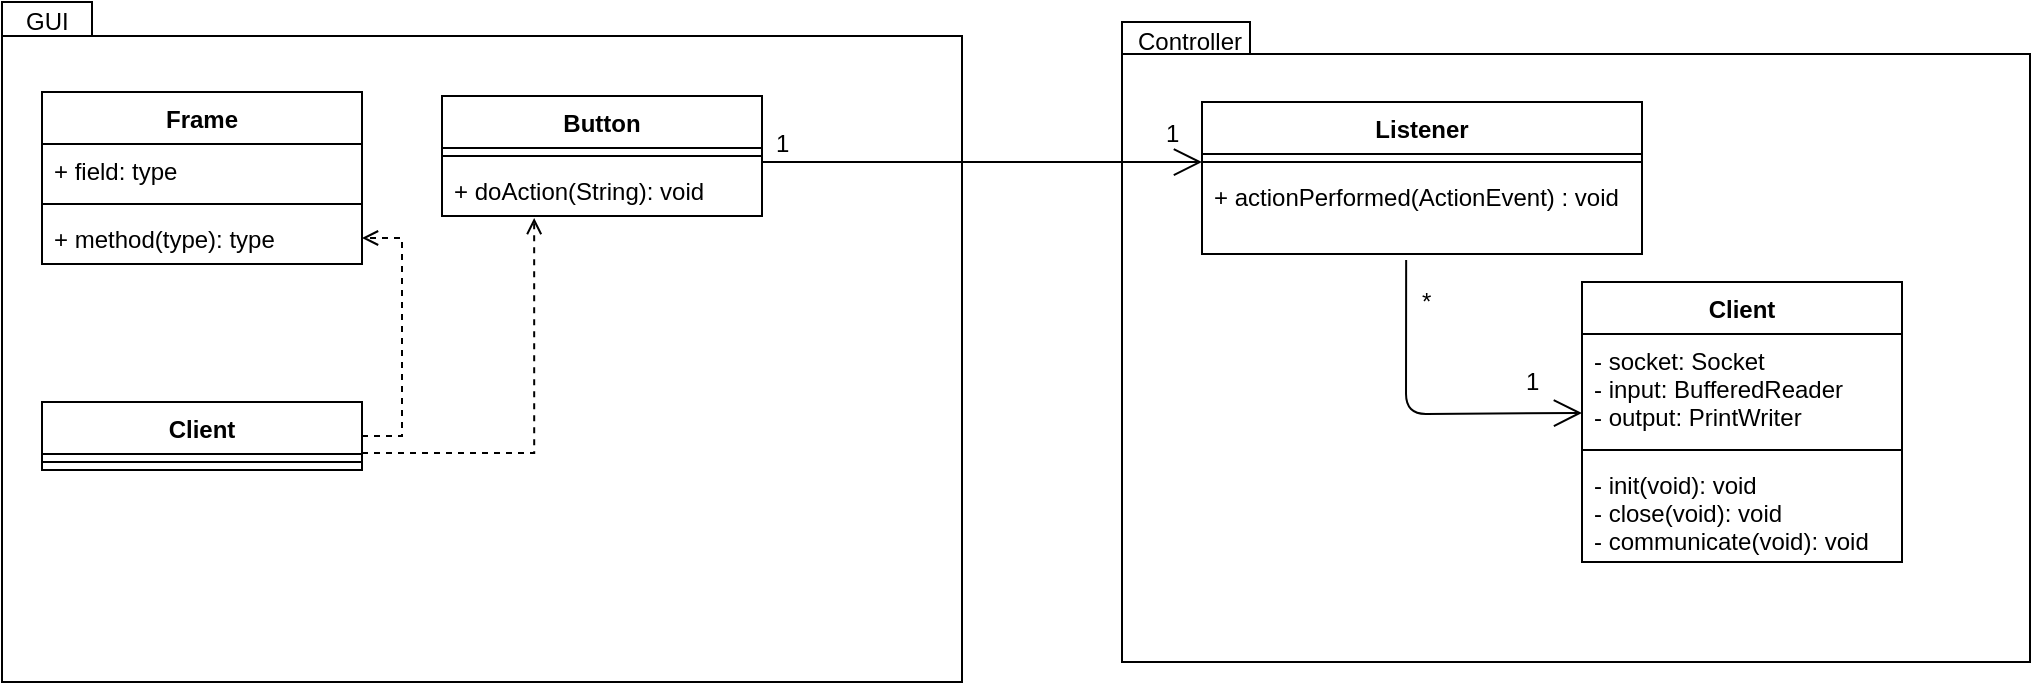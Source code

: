 <mxfile version="10.5.9" type="device"><diagram id="1FSgIPnLK2E2wW9fyF6b" name="Page-1"><mxGraphModel dx="842" dy="548" grid="1" gridSize="10" guides="1" tooltips="1" connect="1" arrows="1" fold="1" page="1" pageScale="1" pageWidth="850" pageHeight="1100" math="0" shadow="0"><root><mxCell id="0"/><mxCell id="1" parent="0"/><mxCell id="QaRUB-SHU6aQcExJJlNz-1" value="" style="shape=folder;fontStyle=1;spacingTop=10;tabWidth=45;tabHeight=17;tabPosition=left;html=1;" parent="1" vertex="1"><mxGeometry x="20" y="20" width="480" height="340" as="geometry"/></mxCell><mxCell id="QaRUB-SHU6aQcExJJlNz-4" value="GUI" style="text;html=1;resizable=0;points=[];autosize=1;align=left;verticalAlign=top;spacingTop=-4;" parent="1" vertex="1"><mxGeometry x="30" y="20" width="40" height="20" as="geometry"/></mxCell><mxCell id="QaRUB-SHU6aQcExJJlNz-6" value="" style="shape=folder;fontStyle=1;spacingTop=10;tabWidth=64;tabHeight=16;tabPosition=left;html=1;" parent="1" vertex="1"><mxGeometry x="580" y="30" width="454" height="320" as="geometry"/></mxCell><mxCell id="QaRUB-SHU6aQcExJJlNz-7" value="Controller" style="text;html=1;resizable=0;points=[];autosize=1;align=left;verticalAlign=top;spacingTop=-4;" parent="1" vertex="1"><mxGeometry x="586" y="30" width="70" height="20" as="geometry"/></mxCell><mxCell id="QaRUB-SHU6aQcExJJlNz-12" value="Listener&#10;" style="swimlane;fontStyle=1;align=center;verticalAlign=top;childLayout=stackLayout;horizontal=1;startSize=26;horizontalStack=0;resizeParent=1;resizeParentMax=0;resizeLast=0;collapsible=1;marginBottom=0;" parent="1" vertex="1"><mxGeometry x="620" y="70" width="220" height="76" as="geometry"/></mxCell><mxCell id="QaRUB-SHU6aQcExJJlNz-14" value="" style="line;strokeWidth=1;fillColor=none;align=left;verticalAlign=middle;spacingTop=-1;spacingLeft=3;spacingRight=3;rotatable=0;labelPosition=right;points=[];portConstraint=eastwest;" parent="QaRUB-SHU6aQcExJJlNz-12" vertex="1"><mxGeometry y="26" width="220" height="8" as="geometry"/></mxCell><mxCell id="QaRUB-SHU6aQcExJJlNz-15" value="+ actionPerformed(ActionEvent) : void" style="text;strokeColor=none;fillColor=none;align=left;verticalAlign=top;spacingLeft=4;spacingRight=4;overflow=hidden;rotatable=0;points=[[0,0.5],[1,0.5]];portConstraint=eastwest;" parent="QaRUB-SHU6aQcExJJlNz-12" vertex="1"><mxGeometry y="34" width="220" height="42" as="geometry"/></mxCell><mxCell id="QaRUB-SHU6aQcExJJlNz-16" value="Client" style="swimlane;fontStyle=1;align=center;verticalAlign=top;childLayout=stackLayout;horizontal=1;startSize=26;horizontalStack=0;resizeParent=1;resizeParentMax=0;resizeLast=0;collapsible=1;marginBottom=0;" parent="1" vertex="1"><mxGeometry x="810" y="160" width="160" height="140" as="geometry"/></mxCell><mxCell id="QaRUB-SHU6aQcExJJlNz-17" value="- socket: Socket&#10;- input: BufferedReader&#10;- output: PrintWriter&#10;" style="text;strokeColor=none;fillColor=none;align=left;verticalAlign=top;spacingLeft=4;spacingRight=4;overflow=hidden;rotatable=0;points=[[0,0.5],[1,0.5]];portConstraint=eastwest;" parent="QaRUB-SHU6aQcExJJlNz-16" vertex="1"><mxGeometry y="26" width="160" height="54" as="geometry"/></mxCell><mxCell id="QaRUB-SHU6aQcExJJlNz-18" value="" style="line;strokeWidth=1;fillColor=none;align=left;verticalAlign=middle;spacingTop=-1;spacingLeft=3;spacingRight=3;rotatable=0;labelPosition=right;points=[];portConstraint=eastwest;" parent="QaRUB-SHU6aQcExJJlNz-16" vertex="1"><mxGeometry y="80" width="160" height="8" as="geometry"/></mxCell><mxCell id="QaRUB-SHU6aQcExJJlNz-19" value="- init(void): void&#10;- close(void): void&#10;- communicate(void): void&#10;" style="text;strokeColor=none;fillColor=none;align=left;verticalAlign=top;spacingLeft=4;spacingRight=4;overflow=hidden;rotatable=0;points=[[0,0.5],[1,0.5]];portConstraint=eastwest;" parent="QaRUB-SHU6aQcExJJlNz-16" vertex="1"><mxGeometry y="88" width="160" height="52" as="geometry"/></mxCell><mxCell id="QaRUB-SHU6aQcExJJlNz-21" value="" style="endArrow=open;endFill=1;endSize=12;html=1;exitX=0.464;exitY=1.071;exitDx=0;exitDy=0;exitPerimeter=0;" parent="1" source="QaRUB-SHU6aQcExJJlNz-15" edge="1"><mxGeometry width="160" relative="1" as="geometry"><mxPoint x="650" y="225.5" as="sourcePoint"/><mxPoint x="810" y="225.5" as="targetPoint"/><Array as="points"><mxPoint x="722" y="226"/></Array></mxGeometry></mxCell><mxCell id="QaRUB-SHU6aQcExJJlNz-22" value="1" style="text;html=1;resizable=0;points=[];autosize=1;align=left;verticalAlign=top;spacingTop=-4;" parent="1" vertex="1"><mxGeometry x="780" y="200" width="20" height="20" as="geometry"/></mxCell><mxCell id="QaRUB-SHU6aQcExJJlNz-24" value="*" style="text;html=1;resizable=0;points=[];autosize=1;align=left;verticalAlign=top;spacingTop=-4;" parent="1" vertex="1"><mxGeometry x="728" y="160" width="20" height="20" as="geometry"/></mxCell><mxCell id="QaRUB-SHU6aQcExJJlNz-28" value="Frame" style="swimlane;fontStyle=1;align=center;verticalAlign=top;childLayout=stackLayout;horizontal=1;startSize=26;horizontalStack=0;resizeParent=1;resizeParentMax=0;resizeLast=0;collapsible=1;marginBottom=0;" parent="1" vertex="1"><mxGeometry x="40" y="65" width="160" height="86" as="geometry"/></mxCell><mxCell id="QaRUB-SHU6aQcExJJlNz-29" value="+ field: type" style="text;strokeColor=none;fillColor=none;align=left;verticalAlign=top;spacingLeft=4;spacingRight=4;overflow=hidden;rotatable=0;points=[[0,0.5],[1,0.5]];portConstraint=eastwest;" parent="QaRUB-SHU6aQcExJJlNz-28" vertex="1"><mxGeometry y="26" width="160" height="26" as="geometry"/></mxCell><mxCell id="QaRUB-SHU6aQcExJJlNz-30" value="" style="line;strokeWidth=1;fillColor=none;align=left;verticalAlign=middle;spacingTop=-1;spacingLeft=3;spacingRight=3;rotatable=0;labelPosition=right;points=[];portConstraint=eastwest;" parent="QaRUB-SHU6aQcExJJlNz-28" vertex="1"><mxGeometry y="52" width="160" height="8" as="geometry"/></mxCell><mxCell id="QaRUB-SHU6aQcExJJlNz-31" value="+ method(type): type" style="text;strokeColor=none;fillColor=none;align=left;verticalAlign=top;spacingLeft=4;spacingRight=4;overflow=hidden;rotatable=0;points=[[0,0.5],[1,0.5]];portConstraint=eastwest;" parent="QaRUB-SHU6aQcExJJlNz-28" vertex="1"><mxGeometry y="60" width="160" height="26" as="geometry"/></mxCell><mxCell id="QaRUB-SHU6aQcExJJlNz-32" value="Button" style="swimlane;fontStyle=1;align=center;verticalAlign=top;childLayout=stackLayout;horizontal=1;startSize=26;horizontalStack=0;resizeParent=1;resizeParentMax=0;resizeLast=0;collapsible=1;marginBottom=0;" parent="1" vertex="1"><mxGeometry x="240" y="67" width="160" height="60" as="geometry"/></mxCell><mxCell id="QaRUB-SHU6aQcExJJlNz-34" value="" style="line;strokeWidth=1;fillColor=none;align=left;verticalAlign=middle;spacingTop=-1;spacingLeft=3;spacingRight=3;rotatable=0;labelPosition=right;points=[];portConstraint=eastwest;" parent="QaRUB-SHU6aQcExJJlNz-32" vertex="1"><mxGeometry y="26" width="160" height="8" as="geometry"/></mxCell><mxCell id="QaRUB-SHU6aQcExJJlNz-35" value="+ doAction(String): void" style="text;strokeColor=none;fillColor=none;align=left;verticalAlign=top;spacingLeft=4;spacingRight=4;overflow=hidden;rotatable=0;points=[[0,0.5],[1,0.5]];portConstraint=eastwest;" parent="QaRUB-SHU6aQcExJJlNz-32" vertex="1"><mxGeometry y="34" width="160" height="26" as="geometry"/></mxCell><mxCell id="QaRUB-SHU6aQcExJJlNz-41" style="edgeStyle=orthogonalEdgeStyle;rounded=0;orthogonalLoop=1;jettySize=auto;html=1;exitX=1;exitY=0.5;exitDx=0;exitDy=0;entryX=1;entryY=0.5;entryDx=0;entryDy=0;dashed=1;endArrow=open;endFill=0;" parent="1" source="QaRUB-SHU6aQcExJJlNz-36" target="QaRUB-SHU6aQcExJJlNz-31" edge="1"><mxGeometry relative="1" as="geometry"/></mxCell><mxCell id="QaRUB-SHU6aQcExJJlNz-44" style="edgeStyle=orthogonalEdgeStyle;rounded=0;orthogonalLoop=1;jettySize=auto;html=1;exitX=1;exitY=0.75;exitDx=0;exitDy=0;entryX=0.288;entryY=1.038;entryDx=0;entryDy=0;entryPerimeter=0;dashed=1;endArrow=open;endFill=0;" parent="1" source="QaRUB-SHU6aQcExJJlNz-36" target="QaRUB-SHU6aQcExJJlNz-35" edge="1"><mxGeometry relative="1" as="geometry"/></mxCell><mxCell id="QaRUB-SHU6aQcExJJlNz-36" value="Client" style="swimlane;fontStyle=1;align=center;verticalAlign=top;childLayout=stackLayout;horizontal=1;startSize=26;horizontalStack=0;resizeParent=1;resizeParentMax=0;resizeLast=0;collapsible=1;marginBottom=0;" parent="1" vertex="1"><mxGeometry x="40" y="220" width="160" height="34" as="geometry"/></mxCell><mxCell id="QaRUB-SHU6aQcExJJlNz-38" value="" style="line;strokeWidth=1;fillColor=none;align=left;verticalAlign=middle;spacingTop=-1;spacingLeft=3;spacingRight=3;rotatable=0;labelPosition=right;points=[];portConstraint=eastwest;" parent="QaRUB-SHU6aQcExJJlNz-36" vertex="1"><mxGeometry y="26" width="160" height="8" as="geometry"/></mxCell><mxCell id="6WhZQCDsSElbkU1Okm9c-1" value="" style="endArrow=open;endFill=1;endSize=12;html=1;entryX=0;entryY=-0.095;entryDx=0;entryDy=0;entryPerimeter=0;" parent="1" target="QaRUB-SHU6aQcExJJlNz-15" edge="1"><mxGeometry width="160" relative="1" as="geometry"><mxPoint x="400" y="100" as="sourcePoint"/><mxPoint x="560" y="96.5" as="targetPoint"/></mxGeometry></mxCell><mxCell id="6WhZQCDsSElbkU1Okm9c-2" value="1" style="text;html=1;resizable=0;points=[];autosize=1;align=left;verticalAlign=top;spacingTop=-4;" parent="1" vertex="1"><mxGeometry x="405" y="81" width="20" height="20" as="geometry"/></mxCell><mxCell id="6WhZQCDsSElbkU1Okm9c-3" value="1" style="text;html=1;resizable=0;points=[];autosize=1;align=left;verticalAlign=top;spacingTop=-4;" parent="1" vertex="1"><mxGeometry x="600" y="76" width="20" height="20" as="geometry"/></mxCell></root></mxGraphModel></diagram></mxfile>